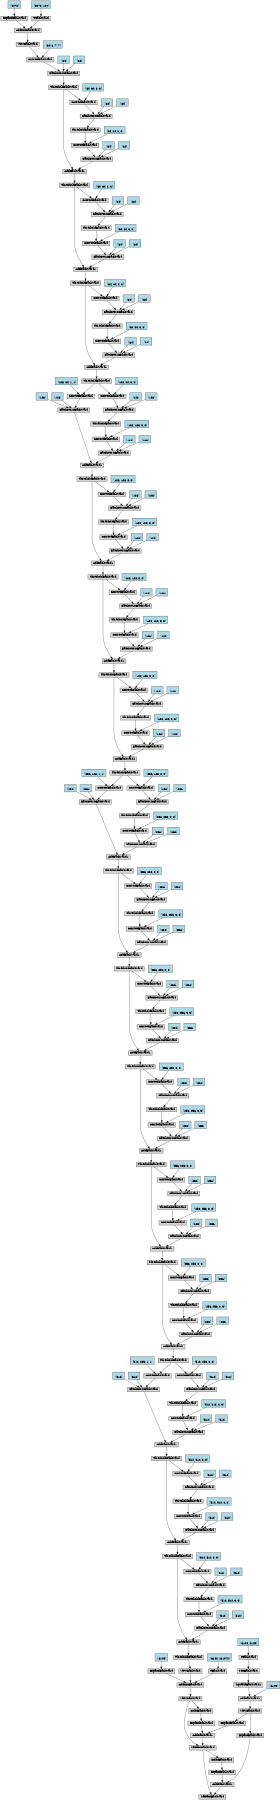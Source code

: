 digraph {
	graph [size="12,12"]
	node [align=left fontsize=12 height=0.2 ranksep=0.1 shape=box style=filled]
		139746556609288 [label=SetItemBackward]
			139746556608936 -> 139746556609288
		139746556608936 [label=SetItemBackward]
			139746557060432 -> 139746556608936
		139746557060432 [label=ViewBackward]
			139746557059816 -> 139746557060432
		139746557059816 [label=AddmmBackward]
			139746557059592 -> 139746557059816
		139746557059592 [label=ExpandBackward]
			139746557061608 -> 139746557059592
		139746557061608 [label="
 (6144)" fillcolor=lightblue]
			139746557060040 -> 139746557059816
		139746557060040 [label=ViewBackward]
			139746557061776 -> 139746557060040
		139746557061776 [label=ThresholdBackward]
			139746557061832 -> 139746557061776
		139746557061832 [label=AddBackward1]
			139746557061216 -> 139746557061832
		139746557061216 [label=BatchNormBackward]
			139746557059704 -> 139746557061216
		139746557059704 [label=ConvNdBackward]
			139746556552864 -> 139746557059704
		139746556552864 [label=ThresholdBackward]
			139746556552808 -> 139746556552864
		139746556552808 [label=BatchNormBackward]
			139746556553032 -> 139746556552808
		139746556553032 [label=ConvNdBackward]
			139746557060600 -> 139746556553032
		139746557060600 [label=ThresholdBackward]
			139746556553368 -> 139746557060600
		139746556553368 [label=AddBackward1]
			139746556553480 -> 139746556553368
		139746556553480 [label=BatchNormBackward]
			139746556553648 -> 139746556553480
		139746556553648 [label=ConvNdBackward]
			139746556553872 -> 139746556553648
		139746556553872 [label=ThresholdBackward]
			139746556554040 -> 139746556553872
		139746556554040 [label=BatchNormBackward]
			139746556554152 -> 139746556554040
		139746556554152 [label=ConvNdBackward]
			139746556553536 -> 139746556554152
		139746556553536 [label=ThresholdBackward]
			139746556554488 -> 139746556553536
		139746556554488 [label=AddBackward1]
			139746556554600 -> 139746556554488
		139746556554600 [label=BatchNormBackward]
			139746556554768 -> 139746556554600
		139746556554768 [label=ConvNdBackward]
			139746556554992 -> 139746556554768
		139746556554992 [label=ThresholdBackward]
			139746556555160 -> 139746556554992
		139746556555160 [label=BatchNormBackward]
			139746556674120 -> 139746556555160
		139746556674120 [label=ConvNdBackward]
			139746556674344 -> 139746556674120
		139746556674344 [label=ThresholdBackward]
			139746556674512 -> 139746556674344
		139746556674512 [label=AddBackward1]
			139746556674624 -> 139746556674512
		139746556674624 [label=BatchNormBackward]
			139746556674792 -> 139746556674624
		139746556674792 [label=ConvNdBackward]
			139746556675016 -> 139746556674792
		139746556675016 [label=ThresholdBackward]
			139746556675184 -> 139746556675016
		139746556675184 [label=BatchNormBackward]
			139746556675296 -> 139746556675184
		139746556675296 [label=ConvNdBackward]
			139746556674680 -> 139746556675296
		139746556674680 [label=ThresholdBackward]
			139746556675632 -> 139746556674680
		139746556675632 [label=AddBackward1]
			139746556675744 -> 139746556675632
		139746556675744 [label=BatchNormBackward]
			139746556675912 -> 139746556675744
		139746556675912 [label=ConvNdBackward]
			139746556676136 -> 139746556675912
		139746556676136 [label=ThresholdBackward]
			139746556676304 -> 139746556676136
		139746556676304 [label=BatchNormBackward]
			139746556676416 -> 139746556676304
		139746556676416 [label=ConvNdBackward]
			139746556675800 -> 139746556676416
		139746556675800 [label=ThresholdBackward]
			139746556676752 -> 139746556675800
		139746556676752 [label=AddBackward1]
			139746556676864 -> 139746556676752
		139746556676864 [label=BatchNormBackward]
			139746556677032 -> 139746556676864
		139746556677032 [label=ConvNdBackward]
			139746556677256 -> 139746556677032
		139746556677256 [label=ThresholdBackward]
			139746556677424 -> 139746556677256
		139746556677424 [label=BatchNormBackward]
			139746556677536 -> 139746556677424
		139746556677536 [label=ConvNdBackward]
			139746556676920 -> 139746556677536
		139746556676920 [label=ThresholdBackward]
			139746556677872 -> 139746556676920
		139746556677872 [label=AddBackward1]
			139746556678040 -> 139746556677872
		139746556678040 [label=BatchNormBackward]
			139746556690560 -> 139746556678040
		139746556690560 [label=ConvNdBackward]
			139746556690784 -> 139746556690560
		139746556690784 [label=ThresholdBackward]
			139746556690952 -> 139746556690784
		139746556690952 [label=BatchNormBackward]
			139746556691120 -> 139746556690952
		139746556691120 [label=ConvNdBackward]
			139746556678096 -> 139746556691120
		139746556678096 [label=ThresholdBackward]
			139746556691456 -> 139746556678096
		139746556691456 [label=AddBackward1]
			139746556691624 -> 139746556691456
		139746556691624 [label=BatchNormBackward]
			139746556691792 -> 139746556691624
		139746556691792 [label=ConvNdBackward]
			139746556692016 -> 139746556691792
		139746556692016 [label=ThresholdBackward]
			139746556692184 -> 139746556692016
		139746556692184 [label=BatchNormBackward]
			139746556692352 -> 139746556692184
		139746556692352 [label=ConvNdBackward]
			139746556691680 -> 139746556692352
		139746556691680 [label=ThresholdBackward]
			139746556692688 -> 139746556691680
		139746556692688 [label=AddBackward1]
			139746556692856 -> 139746556692688
		139746556692856 [label=BatchNormBackward]
			139746556693024 -> 139746556692856
		139746556693024 [label=ConvNdBackward]
			139746556693248 -> 139746556693024
		139746556693248 [label=ThresholdBackward]
			139746556693416 -> 139746556693248
		139746556693416 [label=BatchNormBackward]
			139746556693584 -> 139746556693416
		139746556693584 [label=ConvNdBackward]
			139746556693808 -> 139746556693584
		139746556693808 [label=ThresholdBackward]
			139746556693976 -> 139746556693808
		139746556693976 [label=AddBackward1]
			139746556694144 -> 139746556693976
		139746556694144 [label=BatchNormBackward]
			139746556694312 -> 139746556694144
		139746556694312 [label=ConvNdBackward]
			139746556694600 -> 139746556694312
		139746556694600 [label=ThresholdBackward]
			139746556694768 -> 139746556694600
		139746556694768 [label=BatchNormBackward]
			139746556694936 -> 139746556694768
		139746556694936 [label=ConvNdBackward]
			139746556694200 -> 139746556694936
		139746556694200 [label=ThresholdBackward]
			139746556695272 -> 139746556694200
		139746556695272 [label=AddBackward1]
			139746556695440 -> 139746556695272
		139746556695440 [label=BatchNormBackward]
			139746556695608 -> 139746556695440
		139746556695608 [label=ConvNdBackward]
			139746556695832 -> 139746556695608
		139746556695832 [label=ThresholdBackward]
			139746556696000 -> 139746556695832
		139746556696000 [label=BatchNormBackward]
			139746556696168 -> 139746556696000
		139746556696168 [label=ConvNdBackward]
			139746556695496 -> 139746556696168
		139746556695496 [label=ThresholdBackward]
			139746556696504 -> 139746556695496
		139746556696504 [label=AddBackward1]
			139746556696672 -> 139746556696504
		139746556696672 [label=BatchNormBackward]
			139746556696840 -> 139746556696672
		139746556696840 [label=ConvNdBackward]
			139746556697064 -> 139746556696840
		139746556697064 [label=ThresholdBackward]
			139746556697232 -> 139746556697064
		139746556697232 [label=BatchNormBackward]
			139746556697400 -> 139746556697232
		139746556697400 [label=ConvNdBackward]
			139746556696728 -> 139746556697400
		139746556696728 [label=ThresholdBackward]
			139746556697736 -> 139746556696728
		139746556697736 [label=AddBackward1]
			139746556697904 -> 139746556697736
		139746556697904 [label=BatchNormBackward]
			139746556698072 -> 139746556697904
		139746556698072 [label=ConvNdBackward]
			139746556698296 -> 139746556698072
		139746556698296 [label=ThresholdBackward]
			139746556698464 -> 139746556698296
		139746556698464 [label=BatchNormBackward]
			139746556710984 -> 139746556698464
		139746556710984 [label=ConvNdBackward]
			139746556711208 -> 139746556710984
		139746556711208 [label=ThresholdBackward]
			139746556711376 -> 139746556711208
		139746556711376 [label=AddBackward1]
			139746556711544 -> 139746556711376
		139746556711544 [label=BatchNormBackward]
			139746556711712 -> 139746556711544
		139746556711712 [label=ConvNdBackward]
			139746556711936 -> 139746556711712
		139746556711936 [label=ThresholdBackward]
			139746556712104 -> 139746556711936
		139746556712104 [label=BatchNormBackward]
			139746556712272 -> 139746556712104
		139746556712272 [label=ConvNdBackward]
			139746556711600 -> 139746556712272
		139746556711600 [label=ThresholdBackward]
			139746556712608 -> 139746556711600
		139746556712608 [label=AddBackward1]
			139746556712776 -> 139746556712608
		139746556712776 [label=BatchNormBackward]
			139746556712944 -> 139746556712776
		139746556712944 [label=ConvNdBackward]
			139746556713168 -> 139746556712944
		139746556713168 [label=ThresholdBackward]
			139746556713336 -> 139746556713168
		139746556713336 [label=BatchNormBackward]
			139746556713504 -> 139746556713336
		139746556713504 [label=ConvNdBackward]
			139746556712832 -> 139746556713504
		139746556712832 [label=ThresholdBackward]
			139746556713840 -> 139746556712832
		139746556713840 [label=AddBackward1]
			139746556714008 -> 139746556713840
		139746556714008 [label=BatchNormBackward]
			139746556714176 -> 139746556714008
		139746556714176 [label=ConvNdBackward]
			139746556714400 -> 139746556714176
		139746556714400 [label=ThresholdBackward]
			139746556714568 -> 139746556714400
		139746556714568 [label=BatchNormBackward]
			139746556714736 -> 139746556714568
		139746556714736 [label=ConvNdBackward]
			139746556714064 -> 139746556714736
		139746556714064 [label=ThresholdBackward]
			139746556727424 -> 139746556714064
		139746556727424 [label=BatchNormBackward]
			139746556727592 -> 139746556727424
		139746556727592 [label=ConvNdBackward]
			139746556727816 -> 139746556727592
		139746556727816 [label=ViewBackward]
			139746556727984 -> 139746556727816
		139746556727984 [label=AddmmBackward]
			139746556728152 -> 139746556727984
		139746556728152 [label=ExpandBackward]
			139746556728320 -> 139746556728152
		139746556728320 [label="
 (3072)" fillcolor=lightblue]
			139746556728208 -> 139746556727984
		139746556728208 [label=TBackward]
			139746556728376 -> 139746556728208
		139746556728376 [label="
 (3072, 100)" fillcolor=lightblue]
			139746556727872 -> 139746556727592
		139746556727872 [label="
 (64, 3, 7, 7)" fillcolor=lightblue]
			139746556727648 -> 139746556727424
		139746556727648 [label="
 (64)" fillcolor=lightblue]
			139746556727704 -> 139746556727424
		139746556727704 [label="
 (64)" fillcolor=lightblue]
			139746556714960 -> 139746556714736
		139746556714960 [label="
 (64, 64, 3, 3)" fillcolor=lightblue]
			139746556714792 -> 139746556714568
		139746556714792 [label="
 (64)" fillcolor=lightblue]
			139746556714848 -> 139746556714568
		139746556714848 [label="
 (64)" fillcolor=lightblue]
			139746556714456 -> 139746556714176
		139746556714456 [label="
 (64, 64, 3, 3)" fillcolor=lightblue]
			139746556714232 -> 139746556714008
		139746556714232 [label="
 (64)" fillcolor=lightblue]
			139746556714288 -> 139746556714008
		139746556714288 [label="
 (64)" fillcolor=lightblue]
			139746556714064 -> 139746556713840
			139746556713728 -> 139746556713504
		139746556713728 [label="
 (64, 64, 3, 3)" fillcolor=lightblue]
			139746556713560 -> 139746556713336
		139746556713560 [label="
 (64)" fillcolor=lightblue]
			139746556713616 -> 139746556713336
		139746556713616 [label="
 (64)" fillcolor=lightblue]
			139746556713224 -> 139746556712944
		139746556713224 [label="
 (64, 64, 3, 3)" fillcolor=lightblue]
			139746556713000 -> 139746556712776
		139746556713000 [label="
 (64)" fillcolor=lightblue]
			139746556713056 -> 139746556712776
		139746556713056 [label="
 (64)" fillcolor=lightblue]
			139746556712832 -> 139746556712608
			139746556712496 -> 139746556712272
		139746556712496 [label="
 (64, 64, 3, 3)" fillcolor=lightblue]
			139746556712328 -> 139746556712104
		139746556712328 [label="
 (64)" fillcolor=lightblue]
			139746556712384 -> 139746556712104
		139746556712384 [label="
 (64)" fillcolor=lightblue]
			139746556711992 -> 139746556711712
		139746556711992 [label="
 (64, 64, 3, 3)" fillcolor=lightblue]
			139746556711768 -> 139746556711544
		139746556711768 [label="
 (64)" fillcolor=lightblue]
			139746556711824 -> 139746556711544
		139746556711824 [label="
 (64)" fillcolor=lightblue]
			139746556711600 -> 139746556711376
			139746556711264 -> 139746556710984
		139746556711264 [label="
 (128, 64, 3, 3)" fillcolor=lightblue]
			139746556711040 -> 139746556698464
		139746556711040 [label="
 (128)" fillcolor=lightblue]
			139746556711096 -> 139746556698464
		139746556711096 [label="
 (128)" fillcolor=lightblue]
			139746556698352 -> 139746556698072
		139746556698352 [label="
 (128, 128, 3, 3)" fillcolor=lightblue]
			139746556698128 -> 139746556697904
		139746556698128 [label="
 (128)" fillcolor=lightblue]
			139746556698184 -> 139746556697904
		139746556698184 [label="
 (128)" fillcolor=lightblue]
			139746556697960 -> 139746556697736
		139746556697960 [label=BatchNormBackward]
			139746556698240 -> 139746556697960
		139746556698240 [label=ConvNdBackward]
			139746556711208 -> 139746556698240
			139746556711320 -> 139746556698240
		139746556711320 [label="
 (128, 64, 1, 1)" fillcolor=lightblue]
			139746556698408 -> 139746556697960
		139746556698408 [label="
 (128)" fillcolor=lightblue]
			139746556698520 -> 139746556697960
		139746556698520 [label="
 (128)" fillcolor=lightblue]
			139746556697624 -> 139746556697400
		139746556697624 [label="
 (128, 128, 3, 3)" fillcolor=lightblue]
			139746556697456 -> 139746556697232
		139746556697456 [label="
 (128)" fillcolor=lightblue]
			139746556697512 -> 139746556697232
		139746556697512 [label="
 (128)" fillcolor=lightblue]
			139746556697120 -> 139746556696840
		139746556697120 [label="
 (128, 128, 3, 3)" fillcolor=lightblue]
			139746556696896 -> 139746556696672
		139746556696896 [label="
 (128)" fillcolor=lightblue]
			139746556696952 -> 139746556696672
		139746556696952 [label="
 (128)" fillcolor=lightblue]
			139746556696728 -> 139746556696504
			139746556696392 -> 139746556696168
		139746556696392 [label="
 (128, 128, 3, 3)" fillcolor=lightblue]
			139746556696224 -> 139746556696000
		139746556696224 [label="
 (128)" fillcolor=lightblue]
			139746556696280 -> 139746556696000
		139746556696280 [label="
 (128)" fillcolor=lightblue]
			139746556695888 -> 139746556695608
		139746556695888 [label="
 (128, 128, 3, 3)" fillcolor=lightblue]
			139746556695664 -> 139746556695440
		139746556695664 [label="
 (128)" fillcolor=lightblue]
			139746556695720 -> 139746556695440
		139746556695720 [label="
 (128)" fillcolor=lightblue]
			139746556695496 -> 139746556695272
			139746556695160 -> 139746556694936
		139746556695160 [label="
 (128, 128, 3, 3)" fillcolor=lightblue]
			139746556694992 -> 139746556694768
		139746556694992 [label="
 (128)" fillcolor=lightblue]
			139746556695048 -> 139746556694768
		139746556695048 [label="
 (128)" fillcolor=lightblue]
			139746556694656 -> 139746556694312
		139746556694656 [label="
 (128, 128, 3, 3)" fillcolor=lightblue]
			139746556694368 -> 139746556694144
		139746556694368 [label="
 (128)" fillcolor=lightblue]
			139746556694424 -> 139746556694144
		139746556694424 [label="
 (128)" fillcolor=lightblue]
			139746556694200 -> 139746556693976
			139746556693864 -> 139746556693584
		139746556693864 [label="
 (256, 128, 3, 3)" fillcolor=lightblue]
			139746556693640 -> 139746556693416
		139746556693640 [label="
 (256)" fillcolor=lightblue]
			139746556693696 -> 139746556693416
		139746556693696 [label="
 (256)" fillcolor=lightblue]
			139746556693304 -> 139746556693024
		139746556693304 [label="
 (256, 256, 3, 3)" fillcolor=lightblue]
			139746556693080 -> 139746556692856
		139746556693080 [label="
 (256)" fillcolor=lightblue]
			139746556693136 -> 139746556692856
		139746556693136 [label="
 (256)" fillcolor=lightblue]
			139746556692912 -> 139746556692688
		139746556692912 [label=BatchNormBackward]
			139746556693192 -> 139746556692912
		139746556693192 [label=ConvNdBackward]
			139746556693808 -> 139746556693192
			139746556693472 -> 139746556693192
		139746556693472 [label="
 (256, 128, 1, 1)" fillcolor=lightblue]
			139746556693360 -> 139746556692912
		139746556693360 [label="
 (256)" fillcolor=lightblue]
			139746556693752 -> 139746556692912
		139746556693752 [label="
 (256)" fillcolor=lightblue]
			139746556692576 -> 139746556692352
		139746556692576 [label="
 (256, 256, 3, 3)" fillcolor=lightblue]
			139746556692408 -> 139746556692184
		139746556692408 [label="
 (256)" fillcolor=lightblue]
			139746556692464 -> 139746556692184
		139746556692464 [label="
 (256)" fillcolor=lightblue]
			139746556692072 -> 139746556691792
		139746556692072 [label="
 (256, 256, 3, 3)" fillcolor=lightblue]
			139746556691848 -> 139746556691624
		139746556691848 [label="
 (256)" fillcolor=lightblue]
			139746556691904 -> 139746556691624
		139746556691904 [label="
 (256)" fillcolor=lightblue]
			139746556691680 -> 139746556691456
			139746556691344 -> 139746556691120
		139746556691344 [label="
 (256, 256, 3, 3)" fillcolor=lightblue]
			139746556691176 -> 139746556690952
		139746556691176 [label="
 (256)" fillcolor=lightblue]
			139746556691232 -> 139746556690952
		139746556691232 [label="
 (256)" fillcolor=lightblue]
			139746556690840 -> 139746556690560
		139746556690840 [label="
 (256, 256, 3, 3)" fillcolor=lightblue]
			139746556690616 -> 139746556678040
		139746556690616 [label="
 (256)" fillcolor=lightblue]
			139746556690672 -> 139746556678040
		139746556690672 [label="
 (256)" fillcolor=lightblue]
			139746556678096 -> 139746556677872
			139746556677760 -> 139746556677536
		139746556677760 [label="
 (256, 256, 3, 3)" fillcolor=lightblue]
			139746556677592 -> 139746556677424
		139746556677592 [label="
 (256)" fillcolor=lightblue]
			139746556677648 -> 139746556677424
		139746556677648 [label="
 (256)" fillcolor=lightblue]
			139746556677312 -> 139746556677032
		139746556677312 [label="
 (256, 256, 3, 3)" fillcolor=lightblue]
			139746556677088 -> 139746556676864
		139746556677088 [label="
 (256)" fillcolor=lightblue]
			139746556677144 -> 139746556676864
		139746556677144 [label="
 (256)" fillcolor=lightblue]
			139746556676920 -> 139746556676752
			139746556676640 -> 139746556676416
		139746556676640 [label="
 (256, 256, 3, 3)" fillcolor=lightblue]
			139746556676472 -> 139746556676304
		139746556676472 [label="
 (256)" fillcolor=lightblue]
			139746556676528 -> 139746556676304
		139746556676528 [label="
 (256)" fillcolor=lightblue]
			139746556676192 -> 139746556675912
		139746556676192 [label="
 (256, 256, 3, 3)" fillcolor=lightblue]
			139746556675968 -> 139746556675744
		139746556675968 [label="
 (256)" fillcolor=lightblue]
			139746556676024 -> 139746556675744
		139746556676024 [label="
 (256)" fillcolor=lightblue]
			139746556675800 -> 139746556675632
			139746556675520 -> 139746556675296
		139746556675520 [label="
 (256, 256, 3, 3)" fillcolor=lightblue]
			139746556675352 -> 139746556675184
		139746556675352 [label="
 (256)" fillcolor=lightblue]
			139746556675408 -> 139746556675184
		139746556675408 [label="
 (256)" fillcolor=lightblue]
			139746556675072 -> 139746556674792
		139746556675072 [label="
 (256, 256, 3, 3)" fillcolor=lightblue]
			139746556674848 -> 139746556674624
		139746556674848 [label="
 (256)" fillcolor=lightblue]
			139746556674904 -> 139746556674624
		139746556674904 [label="
 (256)" fillcolor=lightblue]
			139746556674680 -> 139746556674512
			139746556674400 -> 139746556674120
		139746556674400 [label="
 (512, 256, 3, 3)" fillcolor=lightblue]
			139746556674176 -> 139746556555160
		139746556674176 [label="
 (512)" fillcolor=lightblue]
			139746556674232 -> 139746556555160
		139746556674232 [label="
 (512)" fillcolor=lightblue]
			139746556555048 -> 139746556554768
		139746556555048 [label="
 (512, 512, 3, 3)" fillcolor=lightblue]
			139746556554824 -> 139746556554600
		139746556554824 [label="
 (512)" fillcolor=lightblue]
			139746556554880 -> 139746556554600
		139746556554880 [label="
 (512)" fillcolor=lightblue]
			139746556554656 -> 139746556554488
		139746556554656 [label=BatchNormBackward]
			139746556554936 -> 139746556554656
		139746556554936 [label=ConvNdBackward]
			139746556674344 -> 139746556554936
			139746556674456 -> 139746556554936
		139746556674456 [label="
 (512, 256, 1, 1)" fillcolor=lightblue]
			139746556555104 -> 139746556554656
		139746556555104 [label="
 (512)" fillcolor=lightblue]
			139746556555216 -> 139746556554656
		139746556555216 [label="
 (512)" fillcolor=lightblue]
			139746556554376 -> 139746556554152
		139746556554376 [label="
 (512, 512, 3, 3)" fillcolor=lightblue]
			139746556554208 -> 139746556554040
		139746556554208 [label="
 (512)" fillcolor=lightblue]
			139746556554264 -> 139746556554040
		139746556554264 [label="
 (512)" fillcolor=lightblue]
			139746556553928 -> 139746556553648
		139746556553928 [label="
 (512, 512, 3, 3)" fillcolor=lightblue]
			139746556553704 -> 139746556553480
		139746556553704 [label="
 (512)" fillcolor=lightblue]
			139746556553760 -> 139746556553480
		139746556553760 [label="
 (512)" fillcolor=lightblue]
			139746556553536 -> 139746556553368
			139746556553256 -> 139746556553032
		139746556553256 [label="
 (512, 512, 3, 3)" fillcolor=lightblue]
			139746556553088 -> 139746556552808
		139746556553088 [label="
 (512)" fillcolor=lightblue]
			139746556553144 -> 139746556552808
		139746556553144 [label="
 (512)" fillcolor=lightblue]
			139746556551240 -> 139746557059704
		139746556551240 [label="
 (512, 512, 3, 3)" fillcolor=lightblue]
			139746557060824 -> 139746557061216
		139746557060824 [label="
 (512)" fillcolor=lightblue]
			139746557059928 -> 139746557061216
		139746557059928 [label="
 (512)" fillcolor=lightblue]
			139746557060600 -> 139746557061832
			139746557059536 -> 139746557059816
		139746557059536 [label=TBackward]
			139746557060656 -> 139746557059536
		139746557060656 [label="
 (6144, 131072)" fillcolor=lightblue]
			139746557059984 -> 139746556608936
		139746557059984 [label=AddBackward1]
			139746557059872 -> 139746557059984
		139746557059872 [label=ExpandBackward]
			139746556611400 -> 139746557059872
		139746556611400 [label=IndexBackward]
			139746557060432 -> 139746556611400
			139746557059480 -> 139746557059984
		139746557059480 [label=ExpandBackward]
			139746557060152 -> 139746557059480
		139746557060152 [label=ViewBackward]
			139746556552920 -> 139746557060152
		139746556552920 [label=AddBackward1]
			139746556553312 -> 139746556552920
		139746556553312 [label=SqueezeBackward1]
			139746556553816 -> 139746556553312
		139746556553816 [label=MmBackward]
			139746556553984 -> 139746556553816
		139746556553984 [label=TBackward]
			139746556554432 -> 139746556553984
		139746556554432 [label="
 (6144, 6144)" fillcolor=lightblue]
			139746556552976 -> 139746556552920
		139746556552976 [label="
 (6144)" fillcolor=lightblue]
			139746557060264 -> 139746556609288
		139746557060264 [label=AddBackward1]
			139746557059760 -> 139746557060264
		139746557059760 [label=ExpandBackward]
			139746556609640 -> 139746557059760
		139746556609640 [label=IndexBackward]
			139746556608936 -> 139746556609640
			139746557061048 -> 139746557060264
		139746557061048 [label=ExpandBackward]
			139746557060152 -> 139746557061048
}